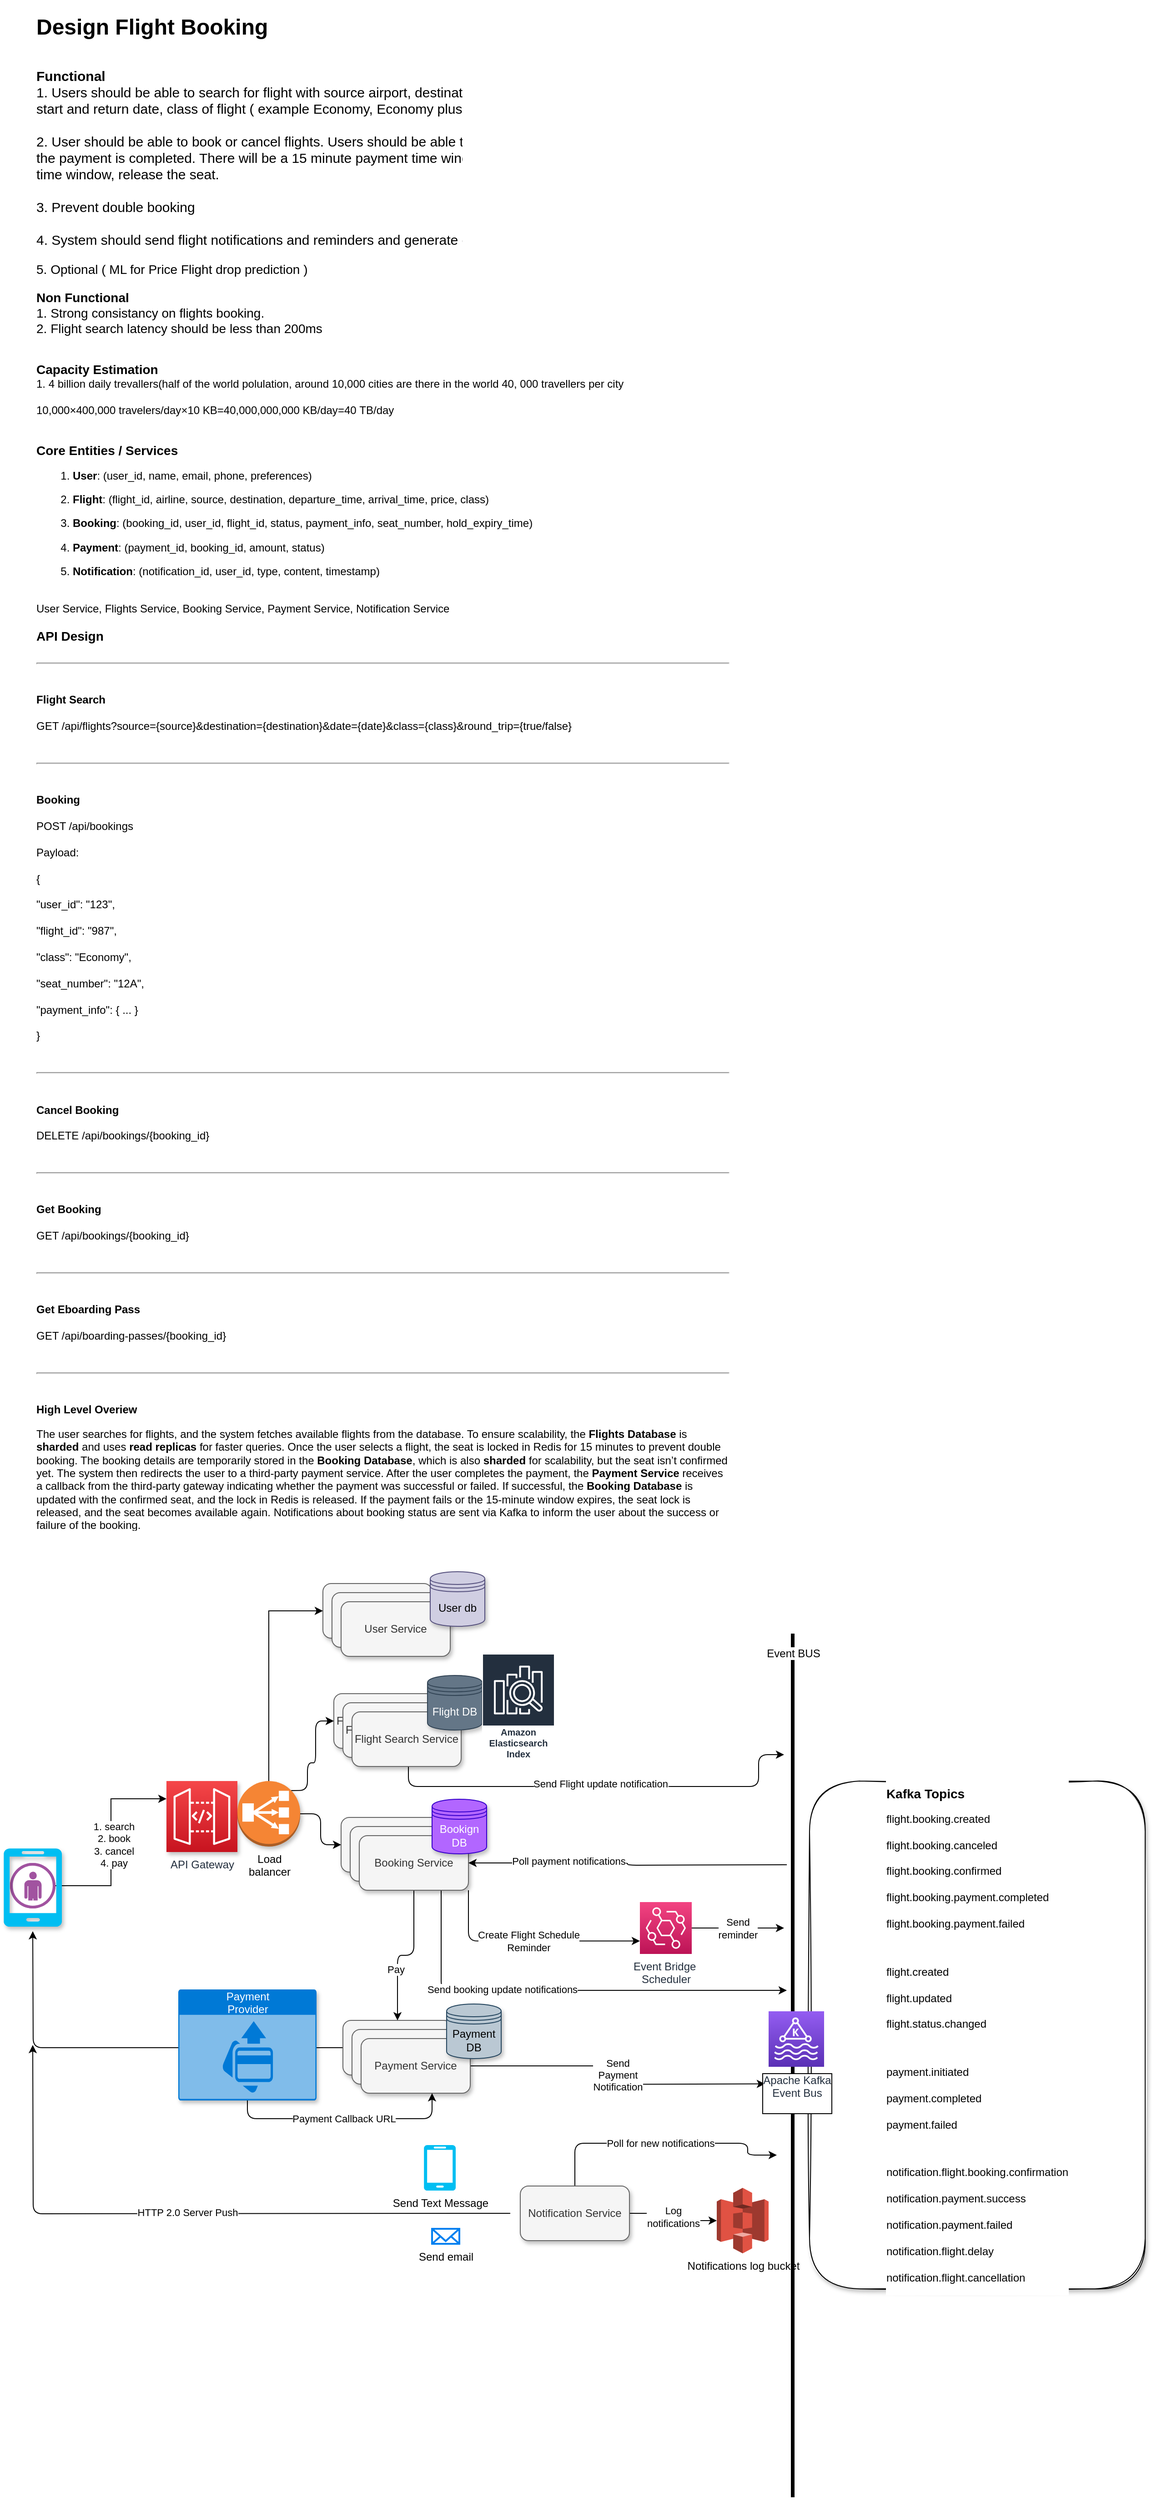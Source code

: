 <mxfile version="14.6.13" type="device"><diagram id="4HqOiTcoHrcbyQRng8l5" name="Page-1"><mxGraphModel dx="1346" dy="2623" grid="0" gridSize="10" guides="1" tooltips="1" connect="1" arrows="1" fold="1" page="0" pageScale="1" pageWidth="827" pageHeight="1169" math="0" shadow="0"><root><mxCell id="0"/><mxCell id="1" parent="0"/><mxCell id="eMOvR1GUjECCBfD4kxmc-86" value="&lt;p style=&quot;text-align: left&quot;&gt;&lt;b&gt;&lt;font style=&quot;font-size: 14px&quot;&gt;Kafka Topics&lt;/font&gt;&lt;/b&gt;&lt;/p&gt;&lt;p style=&quot;text-align: left&quot;&gt;flight.booking.created&lt;br&gt;&lt;br&gt;flight.booking.canceled&lt;br&gt;&lt;br&gt;flight.booking.confirmed&lt;br&gt;&lt;br&gt;flight.booking.payment.completed&lt;br&gt;&lt;br&gt;flight.booking.payment.failed&lt;/p&gt;&lt;br style=&quot;text-align: left&quot;&gt;&lt;p style=&quot;text-align: left&quot;&gt;flight.created&lt;br&gt;&lt;br&gt;flight.updated&lt;br&gt;&lt;br&gt;flight.status.changed&lt;/p&gt;&lt;br style=&quot;text-align: left&quot;&gt;&lt;p style=&quot;text-align: left&quot;&gt;payment.initiated&lt;br&gt;&lt;br&gt;payment.completed&lt;br&gt;&lt;br&gt;payment.failed&lt;/p&gt;&lt;br style=&quot;text-align: left&quot;&gt;&lt;p style=&quot;text-align: left&quot;&gt;notification.flight.booking.confirmation&lt;br&gt;&lt;br&gt;notification.payment.success&lt;br&gt;&lt;br&gt;notification.payment.failed&lt;br&gt;&lt;br&gt;notification.flight.delay&lt;br&gt;&lt;br&gt;notification.flight.cancellation&lt;/p&gt;" style="rounded=1;whiteSpace=wrap;html=1;shadow=1;labelBackgroundColor=#ffffff;sketch=1;" vertex="1" parent="1"><mxGeometry x="854" y="176" width="369" height="558" as="geometry"/></mxCell><mxCell id="eMOvR1GUjECCBfD4kxmc-1" value="&lt;h1&gt;Design Flight Booking&amp;nbsp;&lt;/h1&gt;&lt;div&gt;&lt;br&gt;&lt;/div&gt;&lt;div&gt;&lt;font style=&quot;font-size: 15px&quot;&gt;&lt;b&gt;Functional&lt;/b&gt;&lt;/font&gt;&lt;/div&gt;&lt;div&gt;&lt;font style=&quot;font-size: 15px&quot;&gt;1. Users should be able to search for flight with source airport, destination airport, select one way vs round trip, start and return date, class of flight ( example Economy, Economy plus, Business etc).&lt;br&gt;&lt;br&gt;&lt;/font&gt;&lt;/div&gt;&lt;div&gt;&lt;font style=&quot;font-size: 15px&quot;&gt;2. User should be able to book or cancel flights. Users should be able to select seat and hold the reservation untill the payment is completed. There will be a 15 minute payment time window. If the user is unable to pay within that time window, release the seat.&lt;/font&gt;&lt;/div&gt;&lt;div&gt;&lt;font style=&quot;font-size: 15px&quot;&gt;&lt;br&gt;&lt;/font&gt;&lt;/div&gt;&lt;div&gt;&lt;font style=&quot;font-size: 15px&quot;&gt;3. Prevent double booking&lt;/font&gt;&lt;/div&gt;&lt;div&gt;&lt;font style=&quot;font-size: 15px&quot;&gt;&lt;br&gt;&lt;/font&gt;&lt;/div&gt;&lt;div&gt;&lt;font style=&quot;font-size: 15px&quot;&gt;4. System should send flight notifications and reminders and generate eBoarding pass for users.&lt;/font&gt;&lt;/div&gt;&lt;div&gt;&lt;br&gt;&lt;/div&gt;&lt;div&gt;&lt;font style=&quot;font-size: 14px&quot;&gt;5. Optional ( ML for Price Flight drop prediction )&lt;/font&gt;&lt;/div&gt;&lt;div&gt;&lt;br&gt;&lt;/div&gt;&lt;div&gt;&lt;b&gt;&lt;font style=&quot;font-size: 14px&quot;&gt;Non Functional&lt;/font&gt;&lt;/b&gt;&lt;/div&gt;&lt;div&gt;&lt;font style=&quot;font-size: 14px&quot;&gt;1. Strong consistancy on flights booking.&amp;nbsp;&lt;/font&gt;&lt;/div&gt;&lt;div&gt;&lt;font style=&quot;font-size: 14px&quot;&gt;2. Flight search latency should be less than 200ms&lt;/font&gt;&lt;/div&gt;&lt;div&gt;&lt;br&gt;&lt;/div&gt;&lt;div&gt;&lt;br&gt;&lt;/div&gt;&lt;div&gt;&lt;font style=&quot;font-size: 14px&quot;&gt;&lt;b&gt;Capacity Estimation&lt;/b&gt;&lt;/font&gt;&lt;/div&gt;&lt;div&gt;1. 4 billion daily trevallers(half of the world polulation, around 10,000 cities are there in the world 40, 000 travellers per city&lt;/div&gt;&lt;div&gt;&lt;br&gt;&lt;/div&gt;&lt;div&gt;&lt;span class=&quot;base&quot;&gt;&lt;span class=&quot;mord&quot;&gt;10&lt;/span&gt;&lt;span class=&quot;mpunct&quot;&gt;,&lt;/span&gt;&lt;span class=&quot;mspace&quot;&gt;&lt;/span&gt;&lt;span class=&quot;mord&quot;&gt;000&lt;/span&gt;&lt;span class=&quot;mspace&quot;&gt;&lt;/span&gt;&lt;span class=&quot;mbin&quot;&gt;×&lt;/span&gt;&lt;span class=&quot;mspace&quot;&gt;&lt;/span&gt;&lt;/span&gt;&lt;span class=&quot;base&quot;&gt;&lt;span class=&quot;strut&quot;&gt;&lt;/span&gt;&lt;span class=&quot;mord&quot;&gt;400&lt;/span&gt;&lt;span class=&quot;mpunct&quot;&gt;,&lt;/span&gt;&lt;span class=&quot;mspace&quot;&gt;&lt;/span&gt;&lt;span class=&quot;mord&quot;&gt;000&lt;/span&gt;&lt;span class=&quot;mord text&quot;&gt;&lt;span class=&quot;mord&quot;&gt;&amp;nbsp;travelers/day&lt;/span&gt;&lt;/span&gt;&lt;span class=&quot;mspace&quot;&gt;&lt;/span&gt;&lt;span class=&quot;mbin&quot;&gt;×&lt;/span&gt;&lt;span class=&quot;mspace&quot;&gt;&lt;/span&gt;&lt;/span&gt;&lt;span class=&quot;base&quot;&gt;&lt;span class=&quot;strut&quot;&gt;&lt;/span&gt;&lt;span class=&quot;mord&quot;&gt;10&lt;/span&gt;&lt;span class=&quot;mord text&quot;&gt;&lt;span class=&quot;mord&quot;&gt;&amp;nbsp;KB&lt;/span&gt;&lt;/span&gt;&lt;span class=&quot;mspace&quot;&gt;&lt;/span&gt;&lt;span class=&quot;mrel&quot;&gt;=&lt;/span&gt;&lt;span class=&quot;mspace&quot;&gt;&lt;/span&gt;&lt;/span&gt;&lt;span class=&quot;base&quot;&gt;&lt;span class=&quot;strut&quot;&gt;&lt;/span&gt;&lt;span class=&quot;mord&quot;&gt;40&lt;/span&gt;&lt;span class=&quot;mpunct&quot;&gt;,&lt;/span&gt;&lt;span class=&quot;mspace&quot;&gt;&lt;/span&gt;&lt;span class=&quot;mord&quot;&gt;000&lt;/span&gt;&lt;span class=&quot;mpunct&quot;&gt;,&lt;/span&gt;&lt;span class=&quot;mspace&quot;&gt;&lt;/span&gt;&lt;span class=&quot;mord&quot;&gt;000&lt;/span&gt;&lt;span class=&quot;mpunct&quot;&gt;,&lt;/span&gt;&lt;span class=&quot;mspace&quot;&gt;&lt;/span&gt;&lt;span class=&quot;mord&quot;&gt;000&lt;/span&gt;&lt;span class=&quot;mord text&quot;&gt;&lt;span class=&quot;mord&quot;&gt;&amp;nbsp;KB/day&lt;/span&gt;&lt;/span&gt;&lt;span class=&quot;mspace&quot;&gt;&lt;/span&gt;&lt;span class=&quot;mrel&quot;&gt;=&lt;/span&gt;&lt;span class=&quot;mspace&quot;&gt;&lt;/span&gt;&lt;/span&gt;&lt;span class=&quot;base&quot;&gt;&lt;span class=&quot;strut&quot;&gt;&lt;/span&gt;&lt;span class=&quot;mord&quot;&gt;40&lt;/span&gt;&lt;span class=&quot;mord text&quot;&gt;&lt;span class=&quot;mord&quot;&gt;&amp;nbsp;TB/day&lt;/span&gt;&lt;/span&gt;&lt;/span&gt;&lt;br&gt;&lt;/div&gt;&lt;div&gt;&lt;br&gt;&lt;/div&gt;&lt;div&gt;&lt;br&gt;&lt;/div&gt;&lt;div&gt;&lt;font style=&quot;font-size: 14px&quot;&gt;&lt;b&gt;Core Entities / Services&lt;/b&gt;&lt;/font&gt;&lt;/div&gt;&lt;div&gt;&lt;ol start=&quot;1&quot;&gt;&lt;li&gt;&lt;p&gt;&lt;strong&gt;User&lt;/strong&gt;: (user_id, name, email, phone, preferences)&lt;/p&gt;&lt;/li&gt;&lt;li&gt;&lt;p&gt;&lt;strong&gt;Flight&lt;/strong&gt;: (flight_id, airline, source, destination, departure_time, arrival_time, price, class)&lt;/p&gt;&lt;/li&gt;&lt;li&gt;&lt;p&gt;&lt;strong&gt;Booking&lt;/strong&gt;: (booking_id, user_id, flight_id, status, payment_info, seat_number, hold_expiry_time)&lt;/p&gt;&lt;/li&gt;&lt;li&gt;&lt;p&gt;&lt;strong&gt;Payment&lt;/strong&gt;&lt;span&gt;: (payment_id, booking_id, amount, status)&lt;/span&gt;&lt;/p&gt;&lt;/li&gt;&lt;li&gt;&lt;p&gt;&lt;strong&gt;Notification&lt;/strong&gt;&lt;span&gt;: (notification_id, user_id, type, content, timestamp)&lt;/span&gt;&lt;/p&gt;&lt;/li&gt;&lt;/ol&gt;&lt;div&gt;&lt;br&gt;&lt;/div&gt;&lt;/div&gt;&lt;div&gt;User Service, Flights Service, Booking Service, Payment Service, Notification Service&lt;/div&gt;&lt;div&gt;&lt;br&gt;&lt;/div&gt;&lt;div&gt;&lt;font style=&quot;font-size: 14px&quot;&gt;&lt;b&gt;API Design&lt;/b&gt;&lt;/font&gt;&lt;/div&gt;&lt;div&gt;&lt;br&gt;&lt;hr&gt;&lt;br&gt;&lt;p&gt;&lt;strong&gt;Flight Search&lt;/strong&gt;&lt;br&gt;&lt;br&gt;GET /api/flights?source={source}&amp;amp;destination={destination}&amp;amp;date={date}&amp;amp;class={class}&amp;amp;round_trip={true/false}&lt;/p&gt;&lt;br&gt;&lt;hr&gt;&lt;br&gt;&lt;p&gt;&lt;strong&gt;Booking&lt;/strong&gt;&lt;br&gt;&lt;br&gt;POST /api/bookings&lt;br&gt;&lt;br&gt;Payload:&lt;br&gt;&lt;br&gt;{&lt;br&gt;&lt;br&gt;&quot;user_id&quot;: &quot;123&quot;,&lt;br&gt;&lt;br&gt;&quot;flight_id&quot;: &quot;987&quot;,&lt;br&gt;&lt;br&gt;&quot;class&quot;: &quot;Economy&quot;,&lt;br&gt;&lt;br&gt;&quot;seat_number&quot;: &quot;12A&quot;,&lt;br&gt;&lt;br&gt;&quot;payment_info&quot;: { ... }&lt;br&gt;&lt;br&gt;}&lt;/p&gt;&lt;br&gt;&lt;hr&gt;&lt;br&gt;&lt;p&gt;&lt;strong&gt;Cancel Booking&lt;/strong&gt;&lt;br&gt;&lt;br&gt;DELETE /api/bookings/{booking_id}&lt;/p&gt;&lt;br&gt;&lt;hr&gt;&lt;br&gt;&lt;p&gt;&lt;strong&gt;Get Booking&lt;/strong&gt;&lt;br&gt;&lt;br&gt;GET /api/bookings/{booking_id}&lt;/p&gt;&lt;br&gt;&lt;hr&gt;&lt;br&gt;&lt;p&gt;&lt;strong&gt;Get Eboarding Pass&lt;/strong&gt;&lt;br&gt;&lt;br&gt;GET /api/boarding-passes/{booking_id}&lt;/p&gt;&lt;br&gt;&lt;hr&gt;&lt;br&gt;&lt;p&gt;&lt;b&gt;High Level Overiew&lt;/b&gt;&lt;/p&gt;&lt;p class=&quot;&quot;&gt;The user searches for flights, and the system fetches available flights from the database. To ensure scalability, the &lt;strong&gt;Flights Database&lt;/strong&gt; is &lt;strong&gt;sharded&lt;/strong&gt; and uses &lt;strong&gt;read replicas&lt;/strong&gt; for faster queries. Once the user selects a flight, the seat is locked in Redis for 15 minutes to prevent double booking. The booking details are temporarily stored in the &lt;strong&gt;Booking Database&lt;/strong&gt;, which is also &lt;strong&gt;sharded&lt;/strong&gt; for scalability, but the seat isn’t confirmed yet. The system then redirects the user to a third-party payment service. After the user completes the payment, the &lt;strong&gt;Payment Service&lt;/strong&gt; receives a callback from the third-party gateway indicating whether the payment was successful or failed. If successful, the &lt;strong&gt;Booking Database&lt;/strong&gt; is updated with the confirmed seat, and the lock in Redis is released. If the payment fails or the 15-minute window expires, the seat lock is released, and the seat becomes available again. Notifications about booking status are sent via Kafka to inform the user about the success or failure of the booking.&lt;/p&gt;&lt;p&gt;&lt;br/&gt;&lt;/p&gt;&lt;p class=&quot;&quot;&gt;In this architecture, the &lt;strong&gt;Flights Database&lt;/strong&gt; requires read replicas for scalability, while the &lt;strong&gt;Booking Database&lt;/strong&gt; and &lt;strong&gt;Payment Database&lt;/strong&gt; can be sharded to handle high volumes of data.&lt;/p&gt;&lt;/div&gt;&lt;div&gt;&lt;font&gt;&lt;div&gt;&lt;div&gt;&lt;div&gt;&lt;div&gt;&lt;b&gt;&lt;br&gt;&lt;/b&gt;&lt;/div&gt;&lt;div&gt;&lt;b&gt;&lt;br&gt;&lt;/b&gt;&lt;/div&gt;&lt;div&gt;&lt;b&gt;&lt;br&gt;&lt;/b&gt;&lt;/div&gt;&lt;div&gt;&lt;br&gt;&lt;/div&gt;&lt;div&gt;&lt;b&gt;&lt;div&gt;&lt;br&gt;&lt;/div&gt;&lt;/b&gt;&lt;/div&gt;&lt;/div&gt;&lt;div style=&quot;font-weight: bold&quot;&gt;&lt;br&gt;&lt;/div&gt;&lt;div style=&quot;font-weight: bold&quot;&gt;&lt;br&gt;&lt;/div&gt;&lt;/div&gt;&lt;div style=&quot;font-weight: bold&quot;&gt;&lt;br&gt;&lt;/div&gt;&lt;div style=&quot;font-weight: bold&quot;&gt;&lt;br&gt;&lt;/div&gt;&lt;div style=&quot;font-size: 14px ; font-weight: bold&quot;&gt;&lt;br&gt;&lt;/div&gt;&lt;/div&gt;&lt;div style=&quot;font-size: 14px ; font-weight: bold&quot;&gt;&lt;br&gt;&lt;/div&gt;&lt;div style=&quot;font-size: 14px ; font-weight: bold&quot;&gt;&lt;br&gt;&lt;/div&gt;&lt;div style=&quot;font-size: 14px ; font-weight: bold&quot;&gt;&lt;br&gt;&lt;/div&gt;&lt;/font&gt;&lt;/div&gt;&lt;div&gt;&lt;font style=&quot;font-size: 14px&quot;&gt;&lt;b&gt;&lt;br&gt;&lt;/b&gt;&lt;/font&gt;&lt;/div&gt;&lt;div&gt;&lt;br&gt;&lt;/div&gt;&lt;div&gt;&lt;br&gt;&lt;/div&gt;" style="text;html=1;strokeColor=none;fillColor=none;spacing=5;spacingTop=-20;whiteSpace=wrap;overflow=hidden;rounded=0;" vertex="1" parent="1"><mxGeometry x="-1" y="-1771" width="770" height="1672" as="geometry"/></mxCell><mxCell id="eMOvR1GUjECCBfD4kxmc-2" value="User Service" style="rounded=1;whiteSpace=wrap;html=1;fillColor=#f5f5f5;strokeColor=#666666;fontColor=#333333;shadow=1;" vertex="1" parent="1"><mxGeometry x="319" y="-41" width="120" height="60" as="geometry"/></mxCell><mxCell id="eMOvR1GUjECCBfD4kxmc-3" value="User Service" style="rounded=1;whiteSpace=wrap;html=1;fillColor=#f5f5f5;strokeColor=#666666;fontColor=#333333;shadow=1;" vertex="1" parent="1"><mxGeometry x="329" y="-31" width="120" height="60" as="geometry"/></mxCell><mxCell id="eMOvR1GUjECCBfD4kxmc-4" value="User Service" style="rounded=1;whiteSpace=wrap;html=1;fillColor=#f5f5f5;strokeColor=#666666;fontColor=#333333;shadow=1;" vertex="1" parent="1"><mxGeometry x="339" y="-21" width="120" height="60" as="geometry"/></mxCell><mxCell id="eMOvR1GUjECCBfD4kxmc-5" value="Flight Search Service&lt;span style=&quot;color: rgba(0 , 0 , 0 , 0) ; font-family: monospace ; font-size: 0px&quot;&gt;%3CmxGraphModel%3E%3Croot%3E%3CmxCell%20id%3D%220%22%2F%3E%3CmxCell%20id%3D%221%22%20parent%3D%220%22%2F%3E%3CmxCell%20id%3D%222%22%20value%3D%22User%20Service%22%20style%3D%22rounded%3D1%3BwhiteSpace%3Dwrap%3Bhtml%3D1%3B%22%20vertex%3D%221%22%20parent%3D%221%22%3E%3CmxGeometry%20x%3D%22302%22%20y%3D%221744%22%20width%3D%22120%22%20height%3D%2260%22%20as%3D%22geometry%22%2F%3E%3C%2FmxCell%3E%3C%2Froot%3E%3C%2FmxGraphModel%3E&lt;/span&gt;" style="rounded=1;whiteSpace=wrap;html=1;fillColor=#f5f5f5;strokeColor=#666666;fontColor=#333333;shadow=1;" vertex="1" parent="1"><mxGeometry x="331" y="80" width="120" height="60" as="geometry"/></mxCell><mxCell id="eMOvR1GUjECCBfD4kxmc-6" value="Flight Search Service&lt;span style=&quot;color: rgba(0 , 0 , 0 , 0) ; font-family: monospace ; font-size: 0px&quot;&gt;%3CmxGraphModel%3E%3Croot%3E%3CmxCell%20id%3D%220%22%2F%3E%3CmxCell%20id%3D%221%22%20parent%3D%220%22%2F%3E%3CmxCell%20id%3D%222%22%20value%3D%22User%20Service%22%20style%3D%22rounded%3D1%3BwhiteSpace%3Dwrap%3Bhtml%3D1%3B%22%20vertex%3D%221%22%20parent%3D%221%22%3E%3CmxGeometry%20x%3D%22302%22%20y%3D%221744%22%20width%3D%22120%22%20height%3D%2260%22%20as%3D%22geometry%22%2F%3E%3C%2FmxCell%3E%3C%2Froot%3E%3C%2FmxGraphModel%3E&lt;/span&gt;" style="rounded=1;whiteSpace=wrap;html=1;fillColor=#f5f5f5;strokeColor=#666666;fontColor=#333333;shadow=1;" vertex="1" parent="1"><mxGeometry x="341" y="90" width="120" height="60" as="geometry"/></mxCell><mxCell id="eMOvR1GUjECCBfD4kxmc-58" style="edgeStyle=orthogonalEdgeStyle;rounded=1;orthogonalLoop=1;jettySize=auto;html=1;" edge="1" parent="1"><mxGeometry relative="1" as="geometry"><mxPoint x="826" y="147" as="targetPoint"/><mxPoint x="413" y="160" as="sourcePoint"/><Array as="points"><mxPoint x="413" y="182"/><mxPoint x="798" y="182"/><mxPoint x="798" y="147"/></Array></mxGeometry></mxCell><mxCell id="eMOvR1GUjECCBfD4kxmc-60" value="Send Flight update notification" style="edgeLabel;html=1;align=center;verticalAlign=middle;resizable=0;points=[];" vertex="1" connectable="0" parent="eMOvR1GUjECCBfD4kxmc-58"><mxGeometry x="-0.221" y="2" relative="1" as="geometry"><mxPoint x="50" y="-1" as="offset"/></mxGeometry></mxCell><mxCell id="eMOvR1GUjECCBfD4kxmc-7" value="Flight Search Service&lt;span style=&quot;color: rgba(0 , 0 , 0 , 0) ; font-family: monospace ; font-size: 0px&quot;&gt;%3CmxGraphModel%3E%3Croot%3E%3CmxCell%20id%3D%220%22%2F%3E%3CmxCell%20id%3D%221%22%20parent%3D%220%22%2F%3E%3CmxCell%20id%3D%222%22%20value%3D%22User%20Service%22%20style%3D%22rounded%3D1%3BwhiteSpace%3Dwrap%3Bhtml%3D1%3B%22%20vertex%3D%221%22%20parent%3D%221%22%3E%3CmxGeometry%20x%3D%22302%22%20y%3D%221744%22%20width%3D%22120%22%20height%3D%2260%22%20as%3D%22geometry%22%2F%3E%3C%2FmxCell%3E%3C%2Froot%3E%3C%2FmxGraphModel%3E&lt;/span&gt;" style="rounded=1;whiteSpace=wrap;html=1;fillColor=#f5f5f5;strokeColor=#666666;fontColor=#333333;shadow=1;" vertex="1" parent="1"><mxGeometry x="351" y="100" width="120" height="60" as="geometry"/></mxCell><mxCell id="eMOvR1GUjECCBfD4kxmc-32" style="edgeStyle=orthogonalEdgeStyle;rounded=1;orthogonalLoop=1;jettySize=auto;html=1;exitX=0;exitY=0.5;exitDx=0;exitDy=0;" edge="1" parent="1" source="eMOvR1GUjECCBfD4kxmc-8"><mxGeometry relative="1" as="geometry"><mxPoint y="341" as="targetPoint"/></mxGeometry></mxCell><mxCell id="eMOvR1GUjECCBfD4kxmc-8" value="Payment Service" style="rounded=1;whiteSpace=wrap;html=1;shadow=1;fillColor=#f5f5f5;strokeColor=#666666;fontColor=#333333;" vertex="1" parent="1"><mxGeometry x="341" y="439" width="120" height="60" as="geometry"/></mxCell><mxCell id="eMOvR1GUjECCBfD4kxmc-9" value="Payment Service" style="rounded=1;whiteSpace=wrap;html=1;fillColor=#f5f5f5;strokeColor=#666666;fontColor=#333333;shadow=1;" vertex="1" parent="1"><mxGeometry x="351" y="449" width="120" height="60" as="geometry"/></mxCell><mxCell id="eMOvR1GUjECCBfD4kxmc-52" value="Send&lt;br&gt;Payment&lt;br&gt;Notification" style="edgeStyle=orthogonalEdgeStyle;rounded=1;orthogonalLoop=1;jettySize=auto;html=1;entryX=0;entryY=0.75;entryDx=0;entryDy=0;entryPerimeter=0;" edge="1" parent="1" source="eMOvR1GUjECCBfD4kxmc-10"><mxGeometry relative="1" as="geometry"><mxPoint x="805" y="508.75" as="targetPoint"/></mxGeometry></mxCell><mxCell id="eMOvR1GUjECCBfD4kxmc-10" value="Payment Service" style="rounded=1;whiteSpace=wrap;html=1;shadow=1;fillColor=#f5f5f5;strokeColor=#666666;fontColor=#333333;" vertex="1" parent="1"><mxGeometry x="361" y="459" width="120" height="60" as="geometry"/></mxCell><mxCell id="eMOvR1GUjECCBfD4kxmc-35" value="Poll for new notifications" style="edgeStyle=orthogonalEdgeStyle;rounded=1;orthogonalLoop=1;jettySize=auto;html=1;" edge="1" parent="1" source="eMOvR1GUjECCBfD4kxmc-11"><mxGeometry relative="1" as="geometry"><mxPoint x="818" y="587" as="targetPoint"/><Array as="points"><mxPoint x="596" y="574"/><mxPoint x="786" y="574"/></Array></mxGeometry></mxCell><mxCell id="eMOvR1GUjECCBfD4kxmc-47" value="Log&lt;br&gt;notifications" style="edgeStyle=orthogonalEdgeStyle;rounded=1;orthogonalLoop=1;jettySize=auto;html=1;exitX=1;exitY=0.5;exitDx=0;exitDy=0;entryX=0;entryY=0.5;entryDx=0;entryDy=0;entryPerimeter=0;" edge="1" parent="1" source="eMOvR1GUjECCBfD4kxmc-11" target="eMOvR1GUjECCBfD4kxmc-21"><mxGeometry relative="1" as="geometry"/></mxCell><mxCell id="eMOvR1GUjECCBfD4kxmc-75" style="edgeStyle=orthogonalEdgeStyle;rounded=1;orthogonalLoop=1;jettySize=auto;html=1;" edge="1" parent="1"><mxGeometry relative="1" as="geometry"><mxPoint y="466" as="targetPoint"/><mxPoint x="525" y="651" as="sourcePoint"/></mxGeometry></mxCell><mxCell id="eMOvR1GUjECCBfD4kxmc-76" value="HTTP 2.0 Server Push" style="edgeLabel;html=1;align=center;verticalAlign=middle;resizable=0;points=[];" vertex="1" connectable="0" parent="eMOvR1GUjECCBfD4kxmc-75"><mxGeometry x="0.001" y="-2" relative="1" as="geometry"><mxPoint as="offset"/></mxGeometry></mxCell><mxCell id="eMOvR1GUjECCBfD4kxmc-11" value="Notification Service" style="rounded=1;whiteSpace=wrap;html=1;fillColor=#f5f5f5;strokeColor=#666666;fontColor=#333333;shadow=1;" vertex="1" parent="1"><mxGeometry x="536" y="621" width="120" height="60" as="geometry"/></mxCell><mxCell id="eMOvR1GUjECCBfD4kxmc-12" value="Booking Service" style="rounded=1;whiteSpace=wrap;html=1;fillColor=#f5f5f5;strokeColor=#666666;fontColor=#333333;glass=0;shadow=1;" vertex="1" parent="1"><mxGeometry x="339" y="216" width="120" height="60" as="geometry"/></mxCell><mxCell id="eMOvR1GUjECCBfD4kxmc-13" value="Booking Service" style="rounded=1;whiteSpace=wrap;html=1;fillColor=#f5f5f5;strokeColor=#666666;fontColor=#333333;glass=0;shadow=1;" vertex="1" parent="1"><mxGeometry x="349" y="226" width="120" height="60" as="geometry"/></mxCell><mxCell id="eMOvR1GUjECCBfD4kxmc-49" style="edgeStyle=orthogonalEdgeStyle;rounded=1;orthogonalLoop=1;jettySize=auto;html=1;exitX=0.5;exitY=1;exitDx=0;exitDy=0;entryX=0.5;entryY=0;entryDx=0;entryDy=0;" edge="1" parent="1" source="eMOvR1GUjECCBfD4kxmc-14" target="eMOvR1GUjECCBfD4kxmc-8"><mxGeometry relative="1" as="geometry"/></mxCell><mxCell id="eMOvR1GUjECCBfD4kxmc-50" value="Pay" style="edgeLabel;html=1;align=center;verticalAlign=middle;resizable=0;points=[];" vertex="1" connectable="0" parent="eMOvR1GUjECCBfD4kxmc-49"><mxGeometry x="0.304" y="-2" relative="1" as="geometry"><mxPoint as="offset"/></mxGeometry></mxCell><mxCell id="eMOvR1GUjECCBfD4kxmc-61" style="edgeStyle=orthogonalEdgeStyle;rounded=1;orthogonalLoop=1;jettySize=auto;html=1;exitX=0.75;exitY=1;exitDx=0;exitDy=0;" edge="1" parent="1" source="eMOvR1GUjECCBfD4kxmc-14"><mxGeometry relative="1" as="geometry"><mxPoint x="829" y="406" as="targetPoint"/><Array as="points"><mxPoint x="449" y="406"/></Array></mxGeometry></mxCell><mxCell id="eMOvR1GUjECCBfD4kxmc-62" value="Send booking update notifications" style="edgeLabel;html=1;align=center;verticalAlign=middle;resizable=0;points=[];" vertex="1" connectable="0" parent="eMOvR1GUjECCBfD4kxmc-61"><mxGeometry x="-0.278" y="1" relative="1" as="geometry"><mxPoint as="offset"/></mxGeometry></mxCell><mxCell id="eMOvR1GUjECCBfD4kxmc-66" value="Create Flight Schedule&lt;br&gt;Reminder" style="edgeStyle=orthogonalEdgeStyle;rounded=1;orthogonalLoop=1;jettySize=auto;html=1;exitX=1;exitY=1;exitDx=0;exitDy=0;entryX=0;entryY=0.75;entryDx=0;entryDy=0;entryPerimeter=0;" edge="1" parent="1" source="eMOvR1GUjECCBfD4kxmc-14" target="eMOvR1GUjECCBfD4kxmc-36"><mxGeometry relative="1" as="geometry"/></mxCell><mxCell id="eMOvR1GUjECCBfD4kxmc-14" value="Booking Service" style="rounded=1;whiteSpace=wrap;html=1;fillColor=#f5f5f5;strokeColor=#666666;fontColor=#333333;glass=0;shadow=1;" vertex="1" parent="1"><mxGeometry x="359" y="236" width="120" height="60" as="geometry"/></mxCell><mxCell id="eMOvR1GUjECCBfD4kxmc-15" value="API Gateway" style="points=[[0,0,0],[0.25,0,0],[0.5,0,0],[0.75,0,0],[1,0,0],[0,1,0],[0.25,1,0],[0.5,1,0],[0.75,1,0],[1,1,0],[0,0.25,0],[0,0.5,0],[0,0.75,0],[1,0.25,0],[1,0.5,0],[1,0.75,0]];outlineConnect=0;fontColor=#232F3E;gradientColor=#F54749;gradientDirection=north;fillColor=#C7131F;strokeColor=#ffffff;dashed=0;verticalLabelPosition=bottom;verticalAlign=top;align=center;html=1;fontSize=12;fontStyle=0;aspect=fixed;shape=mxgraph.aws4.resourceIcon;resIcon=mxgraph.aws4.api_gateway;sketch=0;shadow=1;" vertex="1" parent="1"><mxGeometry x="147" y="176" width="78" height="78" as="geometry"/></mxCell><mxCell id="eMOvR1GUjECCBfD4kxmc-25" style="edgeStyle=orthogonalEdgeStyle;rounded=0;orthogonalLoop=1;jettySize=auto;html=1;exitX=0.5;exitY=0;exitDx=0;exitDy=0;exitPerimeter=0;entryX=0;entryY=0.5;entryDx=0;entryDy=0;" edge="1" parent="1" source="eMOvR1GUjECCBfD4kxmc-16" target="eMOvR1GUjECCBfD4kxmc-2"><mxGeometry relative="1" as="geometry"/></mxCell><mxCell id="eMOvR1GUjECCBfD4kxmc-26" style="edgeStyle=orthogonalEdgeStyle;rounded=1;orthogonalLoop=1;jettySize=auto;html=1;exitX=0.855;exitY=0.145;exitDx=0;exitDy=0;exitPerimeter=0;entryX=0;entryY=0.5;entryDx=0;entryDy=0;" edge="1" parent="1" source="eMOvR1GUjECCBfD4kxmc-16" target="eMOvR1GUjECCBfD4kxmc-5"><mxGeometry relative="1" as="geometry"><Array as="points"><mxPoint x="302" y="186"/><mxPoint x="302" y="156"/><mxPoint x="311" y="156"/><mxPoint x="311" y="110"/></Array></mxGeometry></mxCell><mxCell id="eMOvR1GUjECCBfD4kxmc-29" style="edgeStyle=orthogonalEdgeStyle;rounded=1;orthogonalLoop=1;jettySize=auto;html=1;exitX=1;exitY=0.5;exitDx=0;exitDy=0;exitPerimeter=0;entryX=0;entryY=0.5;entryDx=0;entryDy=0;" edge="1" parent="1" source="eMOvR1GUjECCBfD4kxmc-16" target="eMOvR1GUjECCBfD4kxmc-12"><mxGeometry relative="1" as="geometry"/></mxCell><mxCell id="eMOvR1GUjECCBfD4kxmc-16" value="Load&lt;br&gt;balancer" style="outlineConnect=0;dashed=0;verticalLabelPosition=bottom;verticalAlign=top;align=center;html=1;shape=mxgraph.aws3.classic_load_balancer;fillColor=#F58534;gradientColor=none;shadow=1;" vertex="1" parent="1"><mxGeometry x="225" y="176" width="69" height="72" as="geometry"/></mxCell><mxCell id="eMOvR1GUjECCBfD4kxmc-17" value="User db" style="shape=datastore;whiteSpace=wrap;html=1;fillColor=#d0cee2;strokeColor=#56517e;sketch=0;shadow=1;" vertex="1" parent="1"><mxGeometry x="437" y="-54" width="60" height="60" as="geometry"/></mxCell><mxCell id="eMOvR1GUjECCBfD4kxmc-18" value="Flight DB" style="shape=datastore;whiteSpace=wrap;html=1;fillColor=#647687;strokeColor=#314354;fontColor=#ffffff;shadow=1;" vertex="1" parent="1"><mxGeometry x="434" y="60" width="60" height="60" as="geometry"/></mxCell><mxCell id="eMOvR1GUjECCBfD4kxmc-19" value="Bookign DB" style="shape=datastore;whiteSpace=wrap;html=1;strokeColor=#3700CC;fontColor=#ffffff;fillColor=#B266FF;shadow=1;" vertex="1" parent="1"><mxGeometry x="439" y="196" width="60" height="60" as="geometry"/></mxCell><mxCell id="eMOvR1GUjECCBfD4kxmc-20" value="Payment DB" style="shape=datastore;whiteSpace=wrap;html=1;fillColor=#bac8d3;strokeColor=#23445d;shadow=1;" vertex="1" parent="1"><mxGeometry x="455" y="421" width="60" height="60" as="geometry"/></mxCell><mxCell id="eMOvR1GUjECCBfD4kxmc-21" value="Notifications log bucket" style="outlineConnect=0;dashed=0;verticalLabelPosition=bottom;verticalAlign=top;align=center;html=1;shape=mxgraph.aws3.s3;fillColor=#E05243;gradientColor=none;" vertex="1" parent="1"><mxGeometry x="752" y="623" width="57" height="72" as="geometry"/></mxCell><mxCell id="eMOvR1GUjECCBfD4kxmc-24" style="edgeStyle=orthogonalEdgeStyle;rounded=0;orthogonalLoop=1;jettySize=auto;html=1;entryX=0;entryY=0.25;entryDx=0;entryDy=0;entryPerimeter=0;" edge="1" parent="1" source="eMOvR1GUjECCBfD4kxmc-23" target="eMOvR1GUjECCBfD4kxmc-15"><mxGeometry relative="1" as="geometry"/></mxCell><mxCell id="eMOvR1GUjECCBfD4kxmc-46" value="1. search&lt;br&gt;2. book&lt;br&gt;3. cancel&lt;br&gt;4. pay" style="edgeLabel;html=1;align=center;verticalAlign=middle;resizable=0;points=[];" vertex="1" connectable="0" parent="eMOvR1GUjECCBfD4kxmc-24"><mxGeometry x="-0.02" y="-2" relative="1" as="geometry"><mxPoint x="1" as="offset"/></mxGeometry></mxCell><mxCell id="eMOvR1GUjECCBfD4kxmc-23" value="" style="verticalLabelPosition=bottom;html=1;fillColor=#A153A0;strokeColor=#ffffff;verticalAlign=top;align=center;points=[[0,0.5,0],[0.125,0.25,0],[0.25,0,0],[0.5,0,0],[0.75,0,0],[0.875,0.25,0],[1,0.5,0],[0.875,0.75,0],[0.75,1,0],[0.5,1,0],[0.125,0.75,0]];pointerEvents=1;shape=mxgraph.cisco_safe.compositeIcon;bgIcon=ellipse;resIcon=mxgraph.cisco_safe.design.user;" vertex="1" parent="1"><mxGeometry x="-25" y="266" width="50" height="50" as="geometry"/></mxCell><mxCell id="eMOvR1GUjECCBfD4kxmc-27" value="Amazon Elasticsearch Index" style="outlineConnect=0;fontColor=#232F3E;gradientColor=none;strokeColor=#ffffff;fillColor=#232F3E;dashed=0;verticalLabelPosition=middle;verticalAlign=bottom;align=center;html=1;whiteSpace=wrap;fontSize=10;fontStyle=1;spacing=3;shape=mxgraph.aws4.productIcon;prIcon=mxgraph.aws4.elasticsearch_service;" vertex="1" parent="1"><mxGeometry x="494" y="36" width="80" height="120" as="geometry"/></mxCell><mxCell id="eMOvR1GUjECCBfD4kxmc-67" value="Send&lt;br&gt;reminder" style="edgeStyle=orthogonalEdgeStyle;rounded=1;orthogonalLoop=1;jettySize=auto;html=1;" edge="1" parent="1" source="eMOvR1GUjECCBfD4kxmc-36"><mxGeometry relative="1" as="geometry"><mxPoint x="826" y="337.5" as="targetPoint"/></mxGeometry></mxCell><mxCell id="eMOvR1GUjECCBfD4kxmc-36" value="Event Bridge&amp;nbsp;&lt;br&gt;Scheduler" style="points=[[0,0,0],[0.25,0,0],[0.5,0,0],[0.75,0,0],[1,0,0],[0,1,0],[0.25,1,0],[0.5,1,0],[0.75,1,0],[1,1,0],[0,0.25,0],[0,0.5,0],[0,0.75,0],[1,0.25,0],[1,0.5,0],[1,0.75,0]];outlineConnect=0;fontColor=#232F3E;gradientColor=#F34482;gradientDirection=north;fillColor=#BC1356;strokeColor=#ffffff;dashed=0;verticalLabelPosition=bottom;verticalAlign=top;align=center;html=1;fontSize=12;fontStyle=0;aspect=fixed;shape=mxgraph.aws4.resourceIcon;resIcon=mxgraph.aws4.eventbridge;" vertex="1" parent="1"><mxGeometry x="667.5" y="309" width="57" height="57" as="geometry"/></mxCell><mxCell id="eMOvR1GUjECCBfD4kxmc-51" value="Payment Callback URL" style="edgeStyle=orthogonalEdgeStyle;rounded=1;orthogonalLoop=1;jettySize=auto;html=1;exitX=0.5;exitY=1;exitDx=0;exitDy=0;exitPerimeter=0;entryX=0.65;entryY=1;entryDx=0;entryDy=0;entryPerimeter=0;" edge="1" parent="1" source="eMOvR1GUjECCBfD4kxmc-48" target="eMOvR1GUjECCBfD4kxmc-10"><mxGeometry relative="1" as="geometry"/></mxCell><mxCell id="eMOvR1GUjECCBfD4kxmc-48" value="Payment&lt;br&gt;Provider" style="html=1;fillColor=#0079D6;labelPosition=center;verticalLabelPosition=middle;verticalAlign=top;align=center;fontSize=12;outlineConnect=0;spacingTop=-6;fontColor=#FFFFFF;shape=mxgraph.sitemap.payment;strokeColor=none;sketch=0;shadow=1;" vertex="1" parent="1"><mxGeometry x="160" y="405" width="152" height="122" as="geometry"/></mxCell><mxCell id="eMOvR1GUjECCBfD4kxmc-63" style="edgeStyle=orthogonalEdgeStyle;rounded=1;orthogonalLoop=1;jettySize=auto;html=1;entryX=1;entryY=0.5;entryDx=0;entryDy=0;" edge="1" parent="1" target="eMOvR1GUjECCBfD4kxmc-14"><mxGeometry relative="1" as="geometry"><mxPoint x="829" y="268" as="sourcePoint"/></mxGeometry></mxCell><mxCell id="eMOvR1GUjECCBfD4kxmc-64" value="Poll payment notifications" style="edgeLabel;html=1;align=center;verticalAlign=middle;resizable=0;points=[];" vertex="1" connectable="0" parent="eMOvR1GUjECCBfD4kxmc-63"><mxGeometry x="0.375" y="-2" relative="1" as="geometry"><mxPoint as="offset"/></mxGeometry></mxCell><mxCell id="eMOvR1GUjECCBfD4kxmc-55" value="Event BUS" style="line;strokeWidth=4;direction=south;html=1;perimeter=backbonePerimeter;points=[];outlineConnect=0;" vertex="1" parent="1"><mxGeometry x="830.5" y="14" width="10" height="949" as="geometry"/></mxCell><mxCell id="eMOvR1GUjECCBfD4kxmc-68" value="Send email" style="html=1;verticalLabelPosition=bottom;align=center;labelBackgroundColor=#ffffff;verticalAlign=top;strokeWidth=2;strokeColor=#0080F0;shadow=0;dashed=0;shape=mxgraph.ios7.icons.mail;" vertex="1" parent="1"><mxGeometry x="439" y="668" width="30" height="16.5" as="geometry"/></mxCell><mxCell id="eMOvR1GUjECCBfD4kxmc-69" value="Send Text Message" style="verticalLabelPosition=bottom;html=1;verticalAlign=top;align=center;strokeColor=none;fillColor=#00BEF2;shape=mxgraph.azure.mobile;pointerEvents=1;" vertex="1" parent="1"><mxGeometry x="430" y="576" width="35" height="50" as="geometry"/></mxCell><mxCell id="eMOvR1GUjECCBfD4kxmc-70" value="" style="verticalLabelPosition=bottom;html=1;verticalAlign=top;align=center;strokeColor=none;fillColor=#00BEF2;shape=mxgraph.azure.mobile;pointerEvents=1;shadow=1;" vertex="1" parent="1"><mxGeometry x="-32" y="250" width="64" height="86" as="geometry"/></mxCell><mxCell id="eMOvR1GUjECCBfD4kxmc-22" value="Apache Kafka&lt;br&gt;Event Bus&lt;br&gt;&lt;br&gt;" style="points=[[0,0,0],[0.25,0,0],[0.5,0,0],[0.75,0,0],[1,0,0],[0,1,0],[0.25,1,0],[0.5,1,0],[0.75,1,0],[1,1,0],[0,0.25,0],[0,0.5,0],[0,0.75,0],[1,0.25,0],[1,0.5,0],[1,0.75,0]];outlineConnect=0;fontColor=#232F3E;gradientColor=#945DF2;gradientDirection=north;fillColor=#5A30B5;strokeColor=#ffffff;dashed=0;verticalLabelPosition=bottom;verticalAlign=top;align=center;html=1;fontSize=12;fontStyle=0;aspect=fixed;shape=mxgraph.aws4.resourceIcon;resIcon=mxgraph.aws4.managed_streaming_for_kafka;shadow=0;sketch=0;perimeterSpacing=0;labelBorderColor=#000000;labelBackgroundColor=#ffffff;" vertex="1" parent="1"><mxGeometry x="809" y="429" width="61" height="61" as="geometry"/></mxCell></root></mxGraphModel></diagram></mxfile>